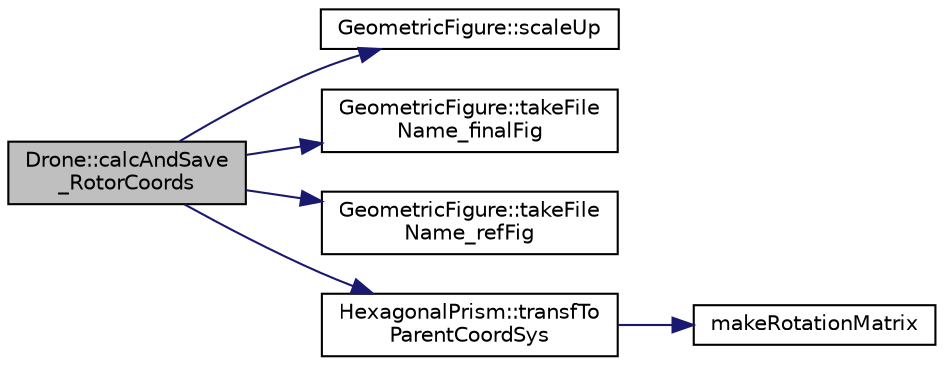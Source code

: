 digraph "Drone::calcAndSave_RotorCoords"
{
 // LATEX_PDF_SIZE
  edge [fontname="Helvetica",fontsize="10",labelfontname="Helvetica",labelfontsize="10"];
  node [fontname="Helvetica",fontsize="10",shape=record];
  rankdir="LR";
  Node1 [label="Drone::calcAndSave\l_RotorCoords",height=0.2,width=0.4,color="black", fillcolor="grey75", style="filled", fontcolor="black",tooltip="Funkcja oblicza i zapisuje współrzędne globalne rotora do plików."];
  Node1 -> Node2 [color="midnightblue",fontsize="10",style="solid",fontname="Helvetica"];
  Node2 [label="GeometricFigure::scaleUp",height=0.2,width=0.4,color="black", fillcolor="white", style="filled",URL="$class_geometric_figure.html#a13bd49360e3bb199f3324d70c6922200",tooltip="Funkcja przskalowuje wektor podany jako argument."];
  Node1 -> Node3 [color="midnightblue",fontsize="10",style="solid",fontname="Helvetica"];
  Node3 [label="GeometricFigure::takeFile\lName_finalFig",height=0.2,width=0.4,color="black", fillcolor="white", style="filled",URL="$class_geometric_figure.html#ac059240fa3036150851f57a4592cba7d",tooltip="Funkcja zwraca zapisaną nazwe pliku finalnego/właściwego obiektu."];
  Node1 -> Node4 [color="midnightblue",fontsize="10",style="solid",fontname="Helvetica"];
  Node4 [label="GeometricFigure::takeFile\lName_refFig",height=0.2,width=0.4,color="black", fillcolor="white", style="filled",URL="$class_geometric_figure.html#aa023df7264e3ed4bba5900767084a6f1",tooltip="Funkcja zwraca zapisaną nazwe pliku wzorcowego obiektu."];
  Node1 -> Node5 [color="midnightblue",fontsize="10",style="solid",fontname="Helvetica"];
  Node5 [label="HexagonalPrism::transfTo\lParentCoordSys",height=0.2,width=0.4,color="black", fillcolor="white", style="filled",URL="$class_hexagonal_prism.html#abb41201ef93212c4e720cb9e0ad63473",tooltip="Funkcja przekształca zadany wierzchołek do układu współrzędnych rodzica."];
  Node5 -> Node6 [color="midnightblue",fontsize="10",style="solid",fontname="Helvetica"];
  Node6 [label="makeRotationMatrix",height=0.2,width=0.4,color="black", fillcolor="white", style="filled",URL="$_matrix_8hh.html#a8483aa9f8e99f4a9e89e244b2baff8a0",tooltip="Funkcja tworząca macierz obrotu."];
}
